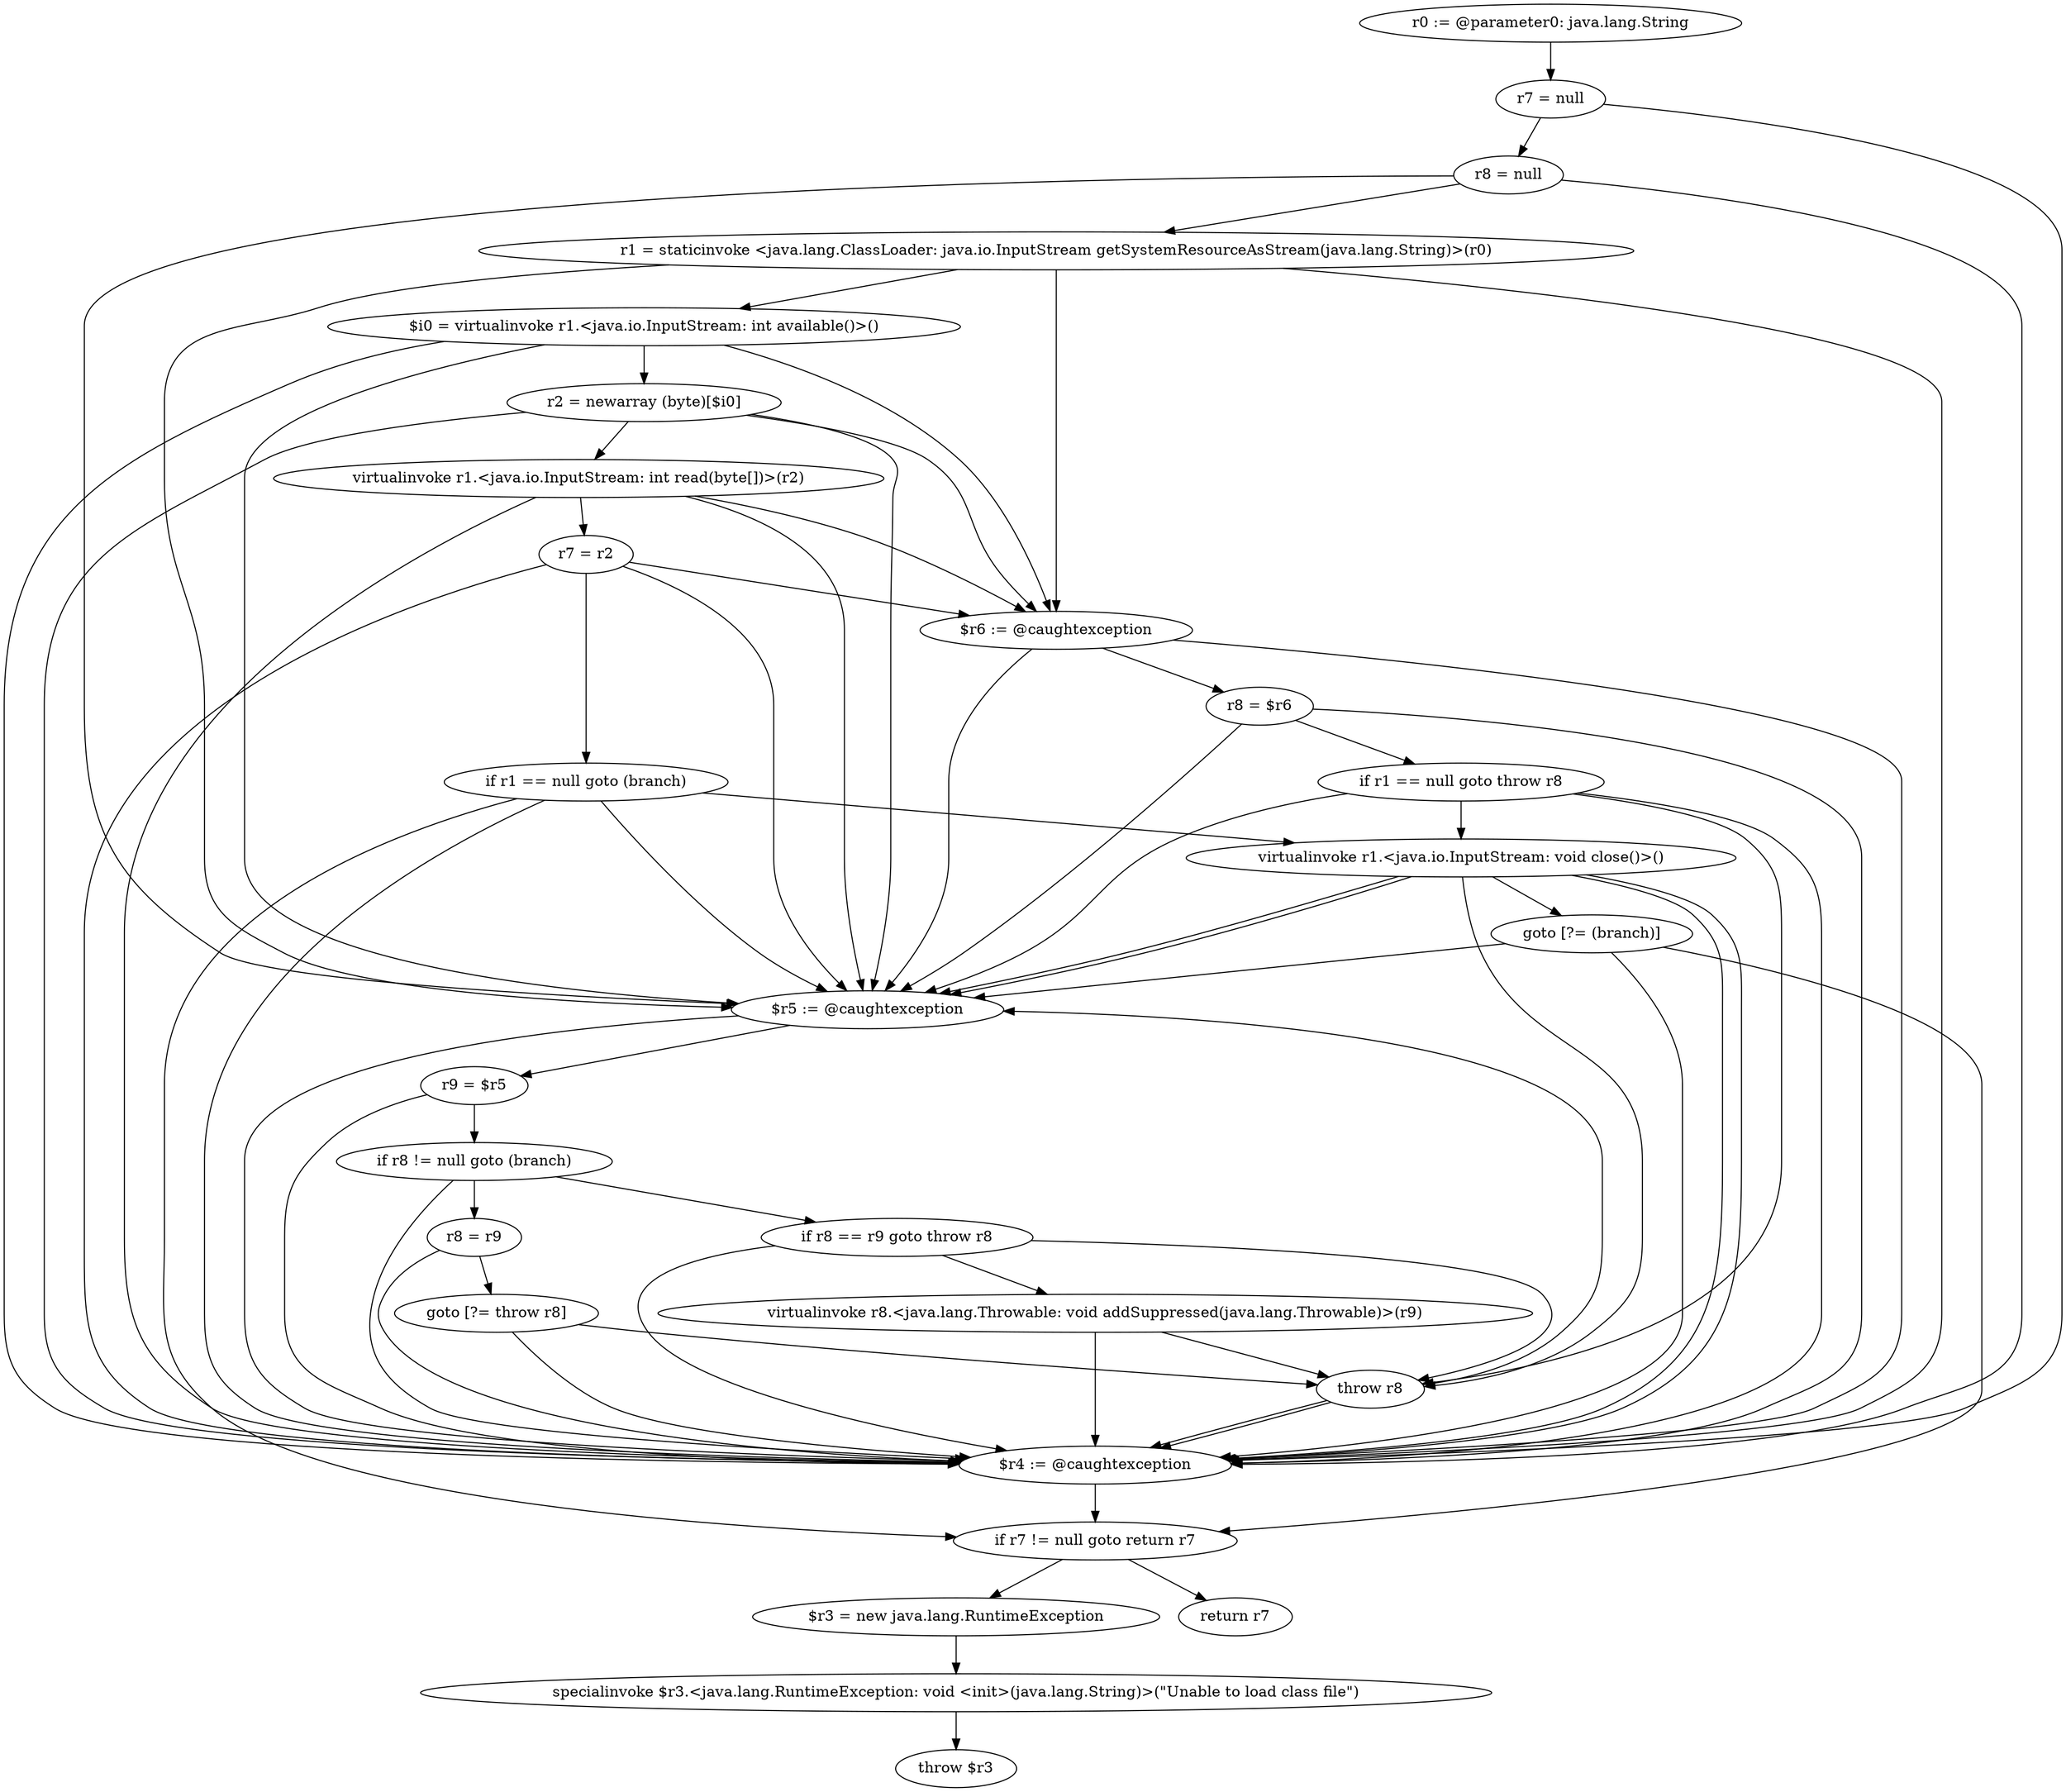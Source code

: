 digraph "unitGraph" {
    "r0 := @parameter0: java.lang.String"
    "r7 = null"
    "r8 = null"
    "r1 = staticinvoke <java.lang.ClassLoader: java.io.InputStream getSystemResourceAsStream(java.lang.String)>(r0)"
    "$i0 = virtualinvoke r1.<java.io.InputStream: int available()>()"
    "r2 = newarray (byte)[$i0]"
    "virtualinvoke r1.<java.io.InputStream: int read(byte[])>(r2)"
    "r7 = r2"
    "if r1 == null goto (branch)"
    "virtualinvoke r1.<java.io.InputStream: void close()>()"
    "goto [?= (branch)]"
    "$r6 := @caughtexception"
    "r8 = $r6"
    "if r1 == null goto throw r8"
    "throw r8"
    "$r5 := @caughtexception"
    "r9 = $r5"
    "if r8 != null goto (branch)"
    "r8 = r9"
    "goto [?= throw r8]"
    "if r8 == r9 goto throw r8"
    "virtualinvoke r8.<java.lang.Throwable: void addSuppressed(java.lang.Throwable)>(r9)"
    "$r4 := @caughtexception"
    "if r7 != null goto return r7"
    "$r3 = new java.lang.RuntimeException"
    "specialinvoke $r3.<java.lang.RuntimeException: void <init>(java.lang.String)>(\"Unable to load class file\")"
    "throw $r3"
    "return r7"
    "r0 := @parameter0: java.lang.String"->"r7 = null";
    "r7 = null"->"r8 = null";
    "r7 = null"->"$r4 := @caughtexception";
    "r8 = null"->"$r5 := @caughtexception";
    "r8 = null"->"$r4 := @caughtexception";
    "r8 = null"->"r1 = staticinvoke <java.lang.ClassLoader: java.io.InputStream getSystemResourceAsStream(java.lang.String)>(r0)";
    "r1 = staticinvoke <java.lang.ClassLoader: java.io.InputStream getSystemResourceAsStream(java.lang.String)>(r0)"->"$r6 := @caughtexception";
    "r1 = staticinvoke <java.lang.ClassLoader: java.io.InputStream getSystemResourceAsStream(java.lang.String)>(r0)"->"$r5 := @caughtexception";
    "r1 = staticinvoke <java.lang.ClassLoader: java.io.InputStream getSystemResourceAsStream(java.lang.String)>(r0)"->"$r4 := @caughtexception";
    "r1 = staticinvoke <java.lang.ClassLoader: java.io.InputStream getSystemResourceAsStream(java.lang.String)>(r0)"->"$i0 = virtualinvoke r1.<java.io.InputStream: int available()>()";
    "$i0 = virtualinvoke r1.<java.io.InputStream: int available()>()"->"$r6 := @caughtexception";
    "$i0 = virtualinvoke r1.<java.io.InputStream: int available()>()"->"$r5 := @caughtexception";
    "$i0 = virtualinvoke r1.<java.io.InputStream: int available()>()"->"$r4 := @caughtexception";
    "$i0 = virtualinvoke r1.<java.io.InputStream: int available()>()"->"r2 = newarray (byte)[$i0]";
    "r2 = newarray (byte)[$i0]"->"$r6 := @caughtexception";
    "r2 = newarray (byte)[$i0]"->"$r5 := @caughtexception";
    "r2 = newarray (byte)[$i0]"->"$r4 := @caughtexception";
    "r2 = newarray (byte)[$i0]"->"virtualinvoke r1.<java.io.InputStream: int read(byte[])>(r2)";
    "virtualinvoke r1.<java.io.InputStream: int read(byte[])>(r2)"->"$r6 := @caughtexception";
    "virtualinvoke r1.<java.io.InputStream: int read(byte[])>(r2)"->"$r5 := @caughtexception";
    "virtualinvoke r1.<java.io.InputStream: int read(byte[])>(r2)"->"$r4 := @caughtexception";
    "virtualinvoke r1.<java.io.InputStream: int read(byte[])>(r2)"->"r7 = r2";
    "r7 = r2"->"$r6 := @caughtexception";
    "r7 = r2"->"$r5 := @caughtexception";
    "r7 = r2"->"$r4 := @caughtexception";
    "r7 = r2"->"if r1 == null goto (branch)";
    "if r1 == null goto (branch)"->"virtualinvoke r1.<java.io.InputStream: void close()>()";
    "if r1 == null goto (branch)"->"if r7 != null goto return r7";
    "if r1 == null goto (branch)"->"$r5 := @caughtexception";
    "if r1 == null goto (branch)"->"$r4 := @caughtexception";
    "virtualinvoke r1.<java.io.InputStream: void close()>()"->"$r5 := @caughtexception";
    "virtualinvoke r1.<java.io.InputStream: void close()>()"->"$r4 := @caughtexception";
    "virtualinvoke r1.<java.io.InputStream: void close()>()"->"goto [?= (branch)]";
    "goto [?= (branch)]"->"$r5 := @caughtexception";
    "goto [?= (branch)]"->"$r4 := @caughtexception";
    "goto [?= (branch)]"->"if r7 != null goto return r7";
    "$r6 := @caughtexception"->"$r5 := @caughtexception";
    "$r6 := @caughtexception"->"$r4 := @caughtexception";
    "$r6 := @caughtexception"->"r8 = $r6";
    "r8 = $r6"->"$r5 := @caughtexception";
    "r8 = $r6"->"$r4 := @caughtexception";
    "r8 = $r6"->"if r1 == null goto throw r8";
    "if r1 == null goto throw r8"->"virtualinvoke r1.<java.io.InputStream: void close()>()";
    "if r1 == null goto throw r8"->"throw r8";
    "if r1 == null goto throw r8"->"$r5 := @caughtexception";
    "if r1 == null goto throw r8"->"$r4 := @caughtexception";
    "virtualinvoke r1.<java.io.InputStream: void close()>()"->"$r5 := @caughtexception";
    "virtualinvoke r1.<java.io.InputStream: void close()>()"->"$r4 := @caughtexception";
    "virtualinvoke r1.<java.io.InputStream: void close()>()"->"throw r8";
    "throw r8"->"$r5 := @caughtexception";
    "throw r8"->"$r4 := @caughtexception";
    "$r5 := @caughtexception"->"r9 = $r5";
    "$r5 := @caughtexception"->"$r4 := @caughtexception";
    "r9 = $r5"->"if r8 != null goto (branch)";
    "r9 = $r5"->"$r4 := @caughtexception";
    "if r8 != null goto (branch)"->"r8 = r9";
    "if r8 != null goto (branch)"->"if r8 == r9 goto throw r8";
    "if r8 != null goto (branch)"->"$r4 := @caughtexception";
    "r8 = r9"->"goto [?= throw r8]";
    "r8 = r9"->"$r4 := @caughtexception";
    "goto [?= throw r8]"->"throw r8";
    "goto [?= throw r8]"->"$r4 := @caughtexception";
    "if r8 == r9 goto throw r8"->"virtualinvoke r8.<java.lang.Throwable: void addSuppressed(java.lang.Throwable)>(r9)";
    "if r8 == r9 goto throw r8"->"throw r8";
    "if r8 == r9 goto throw r8"->"$r4 := @caughtexception";
    "virtualinvoke r8.<java.lang.Throwable: void addSuppressed(java.lang.Throwable)>(r9)"->"throw r8";
    "virtualinvoke r8.<java.lang.Throwable: void addSuppressed(java.lang.Throwable)>(r9)"->"$r4 := @caughtexception";
    "throw r8"->"$r4 := @caughtexception";
    "$r4 := @caughtexception"->"if r7 != null goto return r7";
    "if r7 != null goto return r7"->"$r3 = new java.lang.RuntimeException";
    "if r7 != null goto return r7"->"return r7";
    "$r3 = new java.lang.RuntimeException"->"specialinvoke $r3.<java.lang.RuntimeException: void <init>(java.lang.String)>(\"Unable to load class file\")";
    "specialinvoke $r3.<java.lang.RuntimeException: void <init>(java.lang.String)>(\"Unable to load class file\")"->"throw $r3";
}
